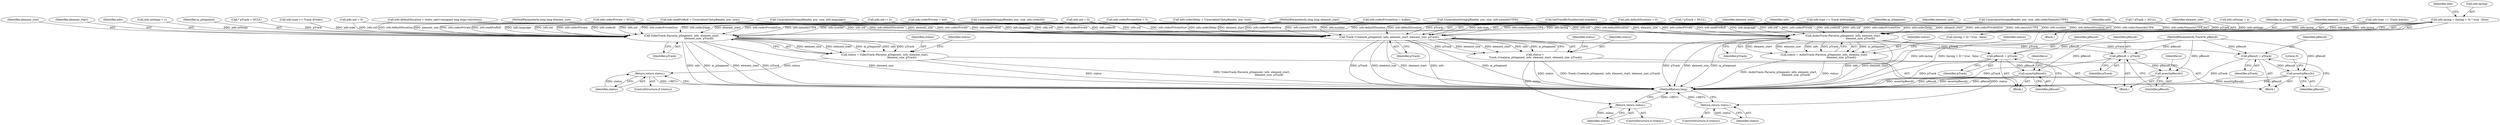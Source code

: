 digraph "0_Android_cc274e2abe8b2a6698a5c47d8aa4bb45f1f9538d_57@API" {
"1000669" [label="(Call,info.lacing = (lacing > 0) ? true : false)"];
"1000714" [label="(Call,VideoTrack::Parse(m_pSegment, info, element_start,\n                                          element_size, pTrack))"];
"1000712" [label="(Call,status = VideoTrack::Parse(m_pSegment, info, element_start,\n                                          element_size, pTrack))"];
"1000722" [label="(Return,return status;)"];
"1000724" [label="(Call,pResult = pTrack)"];
"1000727" [label="(Call,assert(pResult))"];
"1000778" [label="(Call,AudioTrack::Parse(m_pSegment, info, element_start,\n                                          element_size, pTrack))"];
"1000776" [label="(Call,status = AudioTrack::Parse(m_pSegment, info, element_start,\n                                          element_size, pTrack))"];
"1000786" [label="(Return,return status;)"];
"1000788" [label="(Call,pResult = pTrack)"];
"1000791" [label="(Call,assert(pResult))"];
"1000860" [label="(Call,Track::Create(m_pSegment, info, element_start, element_size, pTrack))"];
"1000858" [label="(Call,status =\n Track::Create(m_pSegment, info, element_start, element_size, pTrack))"];
"1000868" [label="(Return,return status;)"];
"1000870" [label="(Call,pResult = pTrack)"];
"1000873" [label="(Call,assert(pResult))"];
"1000869" [label="(Identifier,status)"];
"1000790" [label="(Identifier,pTrack)"];
"1000780" [label="(Identifier,info)"];
"1000673" [label="(Call,(lacing > 0) ? true : false)"];
"1000655" [label="(Call,GetTrackByNumber(info.number))"];
"1000484" [label="(Call,UnserializeString(pReader, pos, size, info.codecId))"];
"1000777" [label="(Identifier,status)"];
"1000682" [label="(Identifier,info)"];
"1000725" [label="(Identifier,pResult)"];
"1000772" [label="(Call,* pTrack = NULL)"];
"1000125" [label="(MethodParameterIn,long long element_start)"];
"1000165" [label="(Call,info.defaultDuration = 0)"];
"1000717" [label="(Identifier,element_start)"];
"1000854" [label="(Call,* pTrack = NULL)"];
"1000304" [label="(Call,info.uid = 0)"];
"1000873" [label="(Call,assert(pResult))"];
"1000860" [label="(Call,Track::Create(m_pSegment, info, element_start, element_size, pTrack))"];
"1000876" [label="(Literal,0)"];
"1000438" [label="(Call,UnserializeString(pReader, pos, size, info.language))"];
"1000789" [label="(Identifier,pResult)"];
"1000726" [label="(Identifier,pTrack)"];
"1000716" [label="(Identifier,info)"];
"1000531" [label="(Call,info.codecPrivateSize = 0)"];
"1000702" [label="(Call,info.settings = v)"];
"1000867" [label="(Identifier,status)"];
"1000723" [label="(Identifier,status)"];
"1000732" [label="(Identifier,e)"];
"1000127" [label="(MethodParameterIn,Track*& pResult)"];
"1000863" [label="(Identifier,element_start)"];
"1000865" [label="(Identifier,pTrack)"];
"1000782" [label="(Identifier,element_size)"];
"1000719" [label="(Identifier,pTrack)"];
"1000784" [label="(ControlStructure,if (status))"];
"1000418" [label="(Call,UnserializeString(pReader, pos, size, info.nameAsUTF8))"];
"1000669" [label="(Call,info.lacing = (lacing > 0) ? true : false)"];
"1000714" [label="(Call,VideoTrack::Parse(m_pSegment, info, element_start,\n                                          element_size, pTrack))"];
"1000468" [label="(Call,info.defaultDuration = static_cast<unsigned long long>(duration))"];
"1000862" [label="(Identifier,info)"];
"1000722" [label="(Return,return status;)"];
"1000715" [label="(Identifier,m_pSegment)"];
"1000826" [label="(Call,info.type == Track::kMetadata)"];
"1000126" [label="(MethodParameterIn,long long element_size)"];
"1000526" [label="(Call,info.codecPrivate = NULL)"];
"1000342" [label="(Call,info.uid |= b)"];
"1000160" [label="(Call,info.uid = 0)"];
"1000872" [label="(Identifier,pTrack)"];
"1000792" [label="(Identifier,pResult)"];
"1000128" [label="(Block,)"];
"1000609" [label="(Call,info.codecDelay = UnserializeUInt(pReader, pos, size))"];
"1000708" [label="(Call,* pTrack = NULL)"];
"1000786" [label="(Return,return status;)"];
"1000727" [label="(Call,assert(pResult))"];
"1000712" [label="(Call,status = VideoTrack::Parse(m_pSegment, info, element_start,\n                                          element_size, pTrack))"];
"1000861" [label="(Identifier,m_pSegment)"];
"1000713" [label="(Identifier,status)"];
"1000783" [label="(Identifier,pTrack)"];
"1000807" [label="(Block,)"];
"1000778" [label="(Call,AudioTrack::Parse(m_pSegment, info, element_start,\n                                          element_size, pTrack))"];
"1000871" [label="(Identifier,pResult)"];
"1000866" [label="(ControlStructure,if (status))"];
"1000728" [label="(Identifier,pResult)"];
"1000796" [label="(Identifier,e)"];
"1000791" [label="(Call,assert(pResult))"];
"1000578" [label="(Call,info.codecPrivateSize = buflen)"];
"1000592" [label="(Call,UnserializeString(pReader, pos, size, info.codecNameAsUTF8))"];
"1000766" [label="(Call,info.settings = a)"];
"1000680" [label="(Call,info.type == Track::kVideo)"];
"1000877" [label="(MethodReturn,long)"];
"1000864" [label="(Identifier,element_size)"];
"1000779" [label="(Identifier,m_pSegment)"];
"1000868" [label="(Return,return status;)"];
"1000781" [label="(Identifier,element_start)"];
"1000623" [label="(Call,info.seekPreRoll = UnserializeUInt(pReader, pos, size))"];
"1000749" [label="(Block,)"];
"1000874" [label="(Identifier,pResult)"];
"1000785" [label="(Identifier,status)"];
"1000720" [label="(ControlStructure,if (status))"];
"1000870" [label="(Call,pResult = pTrack)"];
"1000724" [label="(Call,pResult = pTrack)"];
"1000776" [label="(Call,status = AudioTrack::Parse(m_pSegment, info, element_start,\n                                          element_size, pTrack))"];
"1000859" [label="(Identifier,status)"];
"1000685" [label="(Block,)"];
"1000670" [label="(Call,info.lacing)"];
"1000788" [label="(Call,pResult = pTrack)"];
"1000787" [label="(Identifier,status)"];
"1000858" [label="(Call,status =\n Track::Create(m_pSegment, info, element_start, element_size, pTrack))"];
"1000721" [label="(Identifier,status)"];
"1000573" [label="(Call,info.codecPrivate = buf)"];
"1000718" [label="(Identifier,element_size)"];
"1000744" [label="(Call,info.type == Track::kAudio)"];
"1000669" -> "1000128"  [label="AST: "];
"1000669" -> "1000673"  [label="CFG: "];
"1000670" -> "1000669"  [label="AST: "];
"1000673" -> "1000669"  [label="AST: "];
"1000682" -> "1000669"  [label="CFG: "];
"1000669" -> "1000877"  [label="DDG: info.lacing"];
"1000669" -> "1000877"  [label="DDG: (lacing > 0) ? true : false"];
"1000669" -> "1000714"  [label="DDG: info.lacing"];
"1000669" -> "1000778"  [label="DDG: info.lacing"];
"1000669" -> "1000860"  [label="DDG: info.lacing"];
"1000714" -> "1000712"  [label="AST: "];
"1000714" -> "1000719"  [label="CFG: "];
"1000715" -> "1000714"  [label="AST: "];
"1000716" -> "1000714"  [label="AST: "];
"1000717" -> "1000714"  [label="AST: "];
"1000718" -> "1000714"  [label="AST: "];
"1000719" -> "1000714"  [label="AST: "];
"1000712" -> "1000714"  [label="CFG: "];
"1000714" -> "1000877"  [label="DDG: info"];
"1000714" -> "1000877"  [label="DDG: m_pSegment"];
"1000714" -> "1000877"  [label="DDG: element_start"];
"1000714" -> "1000877"  [label="DDG: pTrack"];
"1000714" -> "1000877"  [label="DDG: element_size"];
"1000714" -> "1000712"  [label="DDG: element_size"];
"1000714" -> "1000712"  [label="DDG: element_start"];
"1000714" -> "1000712"  [label="DDG: m_pSegment"];
"1000714" -> "1000712"  [label="DDG: info"];
"1000714" -> "1000712"  [label="DDG: pTrack"];
"1000578" -> "1000714"  [label="DDG: info.codecPrivateSize"];
"1000655" -> "1000714"  [label="DDG: info.number"];
"1000342" -> "1000714"  [label="DDG: info.uid"];
"1000484" -> "1000714"  [label="DDG: info.codecId"];
"1000592" -> "1000714"  [label="DDG: info.codecNameAsUTF8"];
"1000418" -> "1000714"  [label="DDG: info.nameAsUTF8"];
"1000526" -> "1000714"  [label="DDG: info.codecPrivate"];
"1000702" -> "1000714"  [label="DDG: info.settings"];
"1000531" -> "1000714"  [label="DDG: info.codecPrivateSize"];
"1000160" -> "1000714"  [label="DDG: info.uid"];
"1000438" -> "1000714"  [label="DDG: info.language"];
"1000680" -> "1000714"  [label="DDG: info.type"];
"1000609" -> "1000714"  [label="DDG: info.codecDelay"];
"1000304" -> "1000714"  [label="DDG: info.uid"];
"1000165" -> "1000714"  [label="DDG: info.defaultDuration"];
"1000623" -> "1000714"  [label="DDG: info.seekPreRoll"];
"1000573" -> "1000714"  [label="DDG: info.codecPrivate"];
"1000468" -> "1000714"  [label="DDG: info.defaultDuration"];
"1000125" -> "1000714"  [label="DDG: element_start"];
"1000126" -> "1000714"  [label="DDG: element_size"];
"1000708" -> "1000714"  [label="DDG: pTrack"];
"1000714" -> "1000724"  [label="DDG: pTrack"];
"1000712" -> "1000685"  [label="AST: "];
"1000713" -> "1000712"  [label="AST: "];
"1000721" -> "1000712"  [label="CFG: "];
"1000712" -> "1000877"  [label="DDG: VideoTrack::Parse(m_pSegment, info, element_start,\n                                          element_size, pTrack)"];
"1000712" -> "1000877"  [label="DDG: status"];
"1000712" -> "1000722"  [label="DDG: status"];
"1000722" -> "1000720"  [label="AST: "];
"1000722" -> "1000723"  [label="CFG: "];
"1000723" -> "1000722"  [label="AST: "];
"1000877" -> "1000722"  [label="CFG: "];
"1000722" -> "1000877"  [label="DDG: <RET>"];
"1000723" -> "1000722"  [label="DDG: status"];
"1000724" -> "1000685"  [label="AST: "];
"1000724" -> "1000726"  [label="CFG: "];
"1000725" -> "1000724"  [label="AST: "];
"1000726" -> "1000724"  [label="AST: "];
"1000728" -> "1000724"  [label="CFG: "];
"1000724" -> "1000877"  [label="DDG: pTrack"];
"1000127" -> "1000724"  [label="DDG: pResult"];
"1000724" -> "1000727"  [label="DDG: pResult"];
"1000727" -> "1000685"  [label="AST: "];
"1000727" -> "1000728"  [label="CFG: "];
"1000728" -> "1000727"  [label="AST: "];
"1000732" -> "1000727"  [label="CFG: "];
"1000727" -> "1000877"  [label="DDG: assert(pResult)"];
"1000727" -> "1000877"  [label="DDG: pResult"];
"1000127" -> "1000727"  [label="DDG: pResult"];
"1000778" -> "1000776"  [label="AST: "];
"1000778" -> "1000783"  [label="CFG: "];
"1000779" -> "1000778"  [label="AST: "];
"1000780" -> "1000778"  [label="AST: "];
"1000781" -> "1000778"  [label="AST: "];
"1000782" -> "1000778"  [label="AST: "];
"1000783" -> "1000778"  [label="AST: "];
"1000776" -> "1000778"  [label="CFG: "];
"1000778" -> "1000877"  [label="DDG: info"];
"1000778" -> "1000877"  [label="DDG: element_start"];
"1000778" -> "1000877"  [label="DDG: pTrack"];
"1000778" -> "1000877"  [label="DDG: element_size"];
"1000778" -> "1000877"  [label="DDG: m_pSegment"];
"1000778" -> "1000776"  [label="DDG: m_pSegment"];
"1000778" -> "1000776"  [label="DDG: element_start"];
"1000778" -> "1000776"  [label="DDG: element_size"];
"1000778" -> "1000776"  [label="DDG: info"];
"1000778" -> "1000776"  [label="DDG: pTrack"];
"1000578" -> "1000778"  [label="DDG: info.codecPrivateSize"];
"1000438" -> "1000778"  [label="DDG: info.language"];
"1000655" -> "1000778"  [label="DDG: info.number"];
"1000342" -> "1000778"  [label="DDG: info.uid"];
"1000484" -> "1000778"  [label="DDG: info.codecId"];
"1000766" -> "1000778"  [label="DDG: info.settings"];
"1000592" -> "1000778"  [label="DDG: info.codecNameAsUTF8"];
"1000418" -> "1000778"  [label="DDG: info.nameAsUTF8"];
"1000526" -> "1000778"  [label="DDG: info.codecPrivate"];
"1000531" -> "1000778"  [label="DDG: info.codecPrivateSize"];
"1000160" -> "1000778"  [label="DDG: info.uid"];
"1000609" -> "1000778"  [label="DDG: info.codecDelay"];
"1000304" -> "1000778"  [label="DDG: info.uid"];
"1000744" -> "1000778"  [label="DDG: info.type"];
"1000165" -> "1000778"  [label="DDG: info.defaultDuration"];
"1000623" -> "1000778"  [label="DDG: info.seekPreRoll"];
"1000573" -> "1000778"  [label="DDG: info.codecPrivate"];
"1000468" -> "1000778"  [label="DDG: info.defaultDuration"];
"1000125" -> "1000778"  [label="DDG: element_start"];
"1000126" -> "1000778"  [label="DDG: element_size"];
"1000772" -> "1000778"  [label="DDG: pTrack"];
"1000778" -> "1000788"  [label="DDG: pTrack"];
"1000776" -> "1000749"  [label="AST: "];
"1000777" -> "1000776"  [label="AST: "];
"1000785" -> "1000776"  [label="CFG: "];
"1000776" -> "1000877"  [label="DDG: status"];
"1000776" -> "1000877"  [label="DDG: AudioTrack::Parse(m_pSegment, info, element_start,\n                                          element_size, pTrack)"];
"1000776" -> "1000786"  [label="DDG: status"];
"1000786" -> "1000784"  [label="AST: "];
"1000786" -> "1000787"  [label="CFG: "];
"1000787" -> "1000786"  [label="AST: "];
"1000877" -> "1000786"  [label="CFG: "];
"1000786" -> "1000877"  [label="DDG: <RET>"];
"1000787" -> "1000786"  [label="DDG: status"];
"1000788" -> "1000749"  [label="AST: "];
"1000788" -> "1000790"  [label="CFG: "];
"1000789" -> "1000788"  [label="AST: "];
"1000790" -> "1000788"  [label="AST: "];
"1000792" -> "1000788"  [label="CFG: "];
"1000788" -> "1000877"  [label="DDG: pTrack"];
"1000127" -> "1000788"  [label="DDG: pResult"];
"1000788" -> "1000791"  [label="DDG: pResult"];
"1000791" -> "1000749"  [label="AST: "];
"1000791" -> "1000792"  [label="CFG: "];
"1000792" -> "1000791"  [label="AST: "];
"1000796" -> "1000791"  [label="CFG: "];
"1000791" -> "1000877"  [label="DDG: pResult"];
"1000791" -> "1000877"  [label="DDG: assert(pResult)"];
"1000127" -> "1000791"  [label="DDG: pResult"];
"1000860" -> "1000858"  [label="AST: "];
"1000860" -> "1000865"  [label="CFG: "];
"1000861" -> "1000860"  [label="AST: "];
"1000862" -> "1000860"  [label="AST: "];
"1000863" -> "1000860"  [label="AST: "];
"1000864" -> "1000860"  [label="AST: "];
"1000865" -> "1000860"  [label="AST: "];
"1000858" -> "1000860"  [label="CFG: "];
"1000860" -> "1000877"  [label="DDG: pTrack"];
"1000860" -> "1000877"  [label="DDG: element_size"];
"1000860" -> "1000877"  [label="DDG: element_start"];
"1000860" -> "1000877"  [label="DDG: info"];
"1000860" -> "1000877"  [label="DDG: m_pSegment"];
"1000860" -> "1000858"  [label="DDG: pTrack"];
"1000860" -> "1000858"  [label="DDG: element_size"];
"1000860" -> "1000858"  [label="DDG: element_start"];
"1000860" -> "1000858"  [label="DDG: info"];
"1000860" -> "1000858"  [label="DDG: m_pSegment"];
"1000578" -> "1000860"  [label="DDG: info.codecPrivateSize"];
"1000438" -> "1000860"  [label="DDG: info.language"];
"1000655" -> "1000860"  [label="DDG: info.number"];
"1000826" -> "1000860"  [label="DDG: info.type"];
"1000342" -> "1000860"  [label="DDG: info.uid"];
"1000484" -> "1000860"  [label="DDG: info.codecId"];
"1000592" -> "1000860"  [label="DDG: info.codecNameAsUTF8"];
"1000418" -> "1000860"  [label="DDG: info.nameAsUTF8"];
"1000526" -> "1000860"  [label="DDG: info.codecPrivate"];
"1000531" -> "1000860"  [label="DDG: info.codecPrivateSize"];
"1000160" -> "1000860"  [label="DDG: info.uid"];
"1000609" -> "1000860"  [label="DDG: info.codecDelay"];
"1000304" -> "1000860"  [label="DDG: info.uid"];
"1000165" -> "1000860"  [label="DDG: info.defaultDuration"];
"1000623" -> "1000860"  [label="DDG: info.seekPreRoll"];
"1000573" -> "1000860"  [label="DDG: info.codecPrivate"];
"1000468" -> "1000860"  [label="DDG: info.defaultDuration"];
"1000125" -> "1000860"  [label="DDG: element_start"];
"1000126" -> "1000860"  [label="DDG: element_size"];
"1000854" -> "1000860"  [label="DDG: pTrack"];
"1000860" -> "1000870"  [label="DDG: pTrack"];
"1000858" -> "1000807"  [label="AST: "];
"1000859" -> "1000858"  [label="AST: "];
"1000867" -> "1000858"  [label="CFG: "];
"1000858" -> "1000877"  [label="DDG: status"];
"1000858" -> "1000877"  [label="DDG: Track::Create(m_pSegment, info, element_start, element_size, pTrack)"];
"1000858" -> "1000868"  [label="DDG: status"];
"1000868" -> "1000866"  [label="AST: "];
"1000868" -> "1000869"  [label="CFG: "];
"1000869" -> "1000868"  [label="AST: "];
"1000877" -> "1000868"  [label="CFG: "];
"1000868" -> "1000877"  [label="DDG: <RET>"];
"1000869" -> "1000868"  [label="DDG: status"];
"1000870" -> "1000807"  [label="AST: "];
"1000870" -> "1000872"  [label="CFG: "];
"1000871" -> "1000870"  [label="AST: "];
"1000872" -> "1000870"  [label="AST: "];
"1000874" -> "1000870"  [label="CFG: "];
"1000870" -> "1000877"  [label="DDG: pTrack"];
"1000127" -> "1000870"  [label="DDG: pResult"];
"1000870" -> "1000873"  [label="DDG: pResult"];
"1000873" -> "1000807"  [label="AST: "];
"1000873" -> "1000874"  [label="CFG: "];
"1000874" -> "1000873"  [label="AST: "];
"1000876" -> "1000873"  [label="CFG: "];
"1000873" -> "1000877"  [label="DDG: pResult"];
"1000873" -> "1000877"  [label="DDG: assert(pResult)"];
"1000127" -> "1000873"  [label="DDG: pResult"];
}
